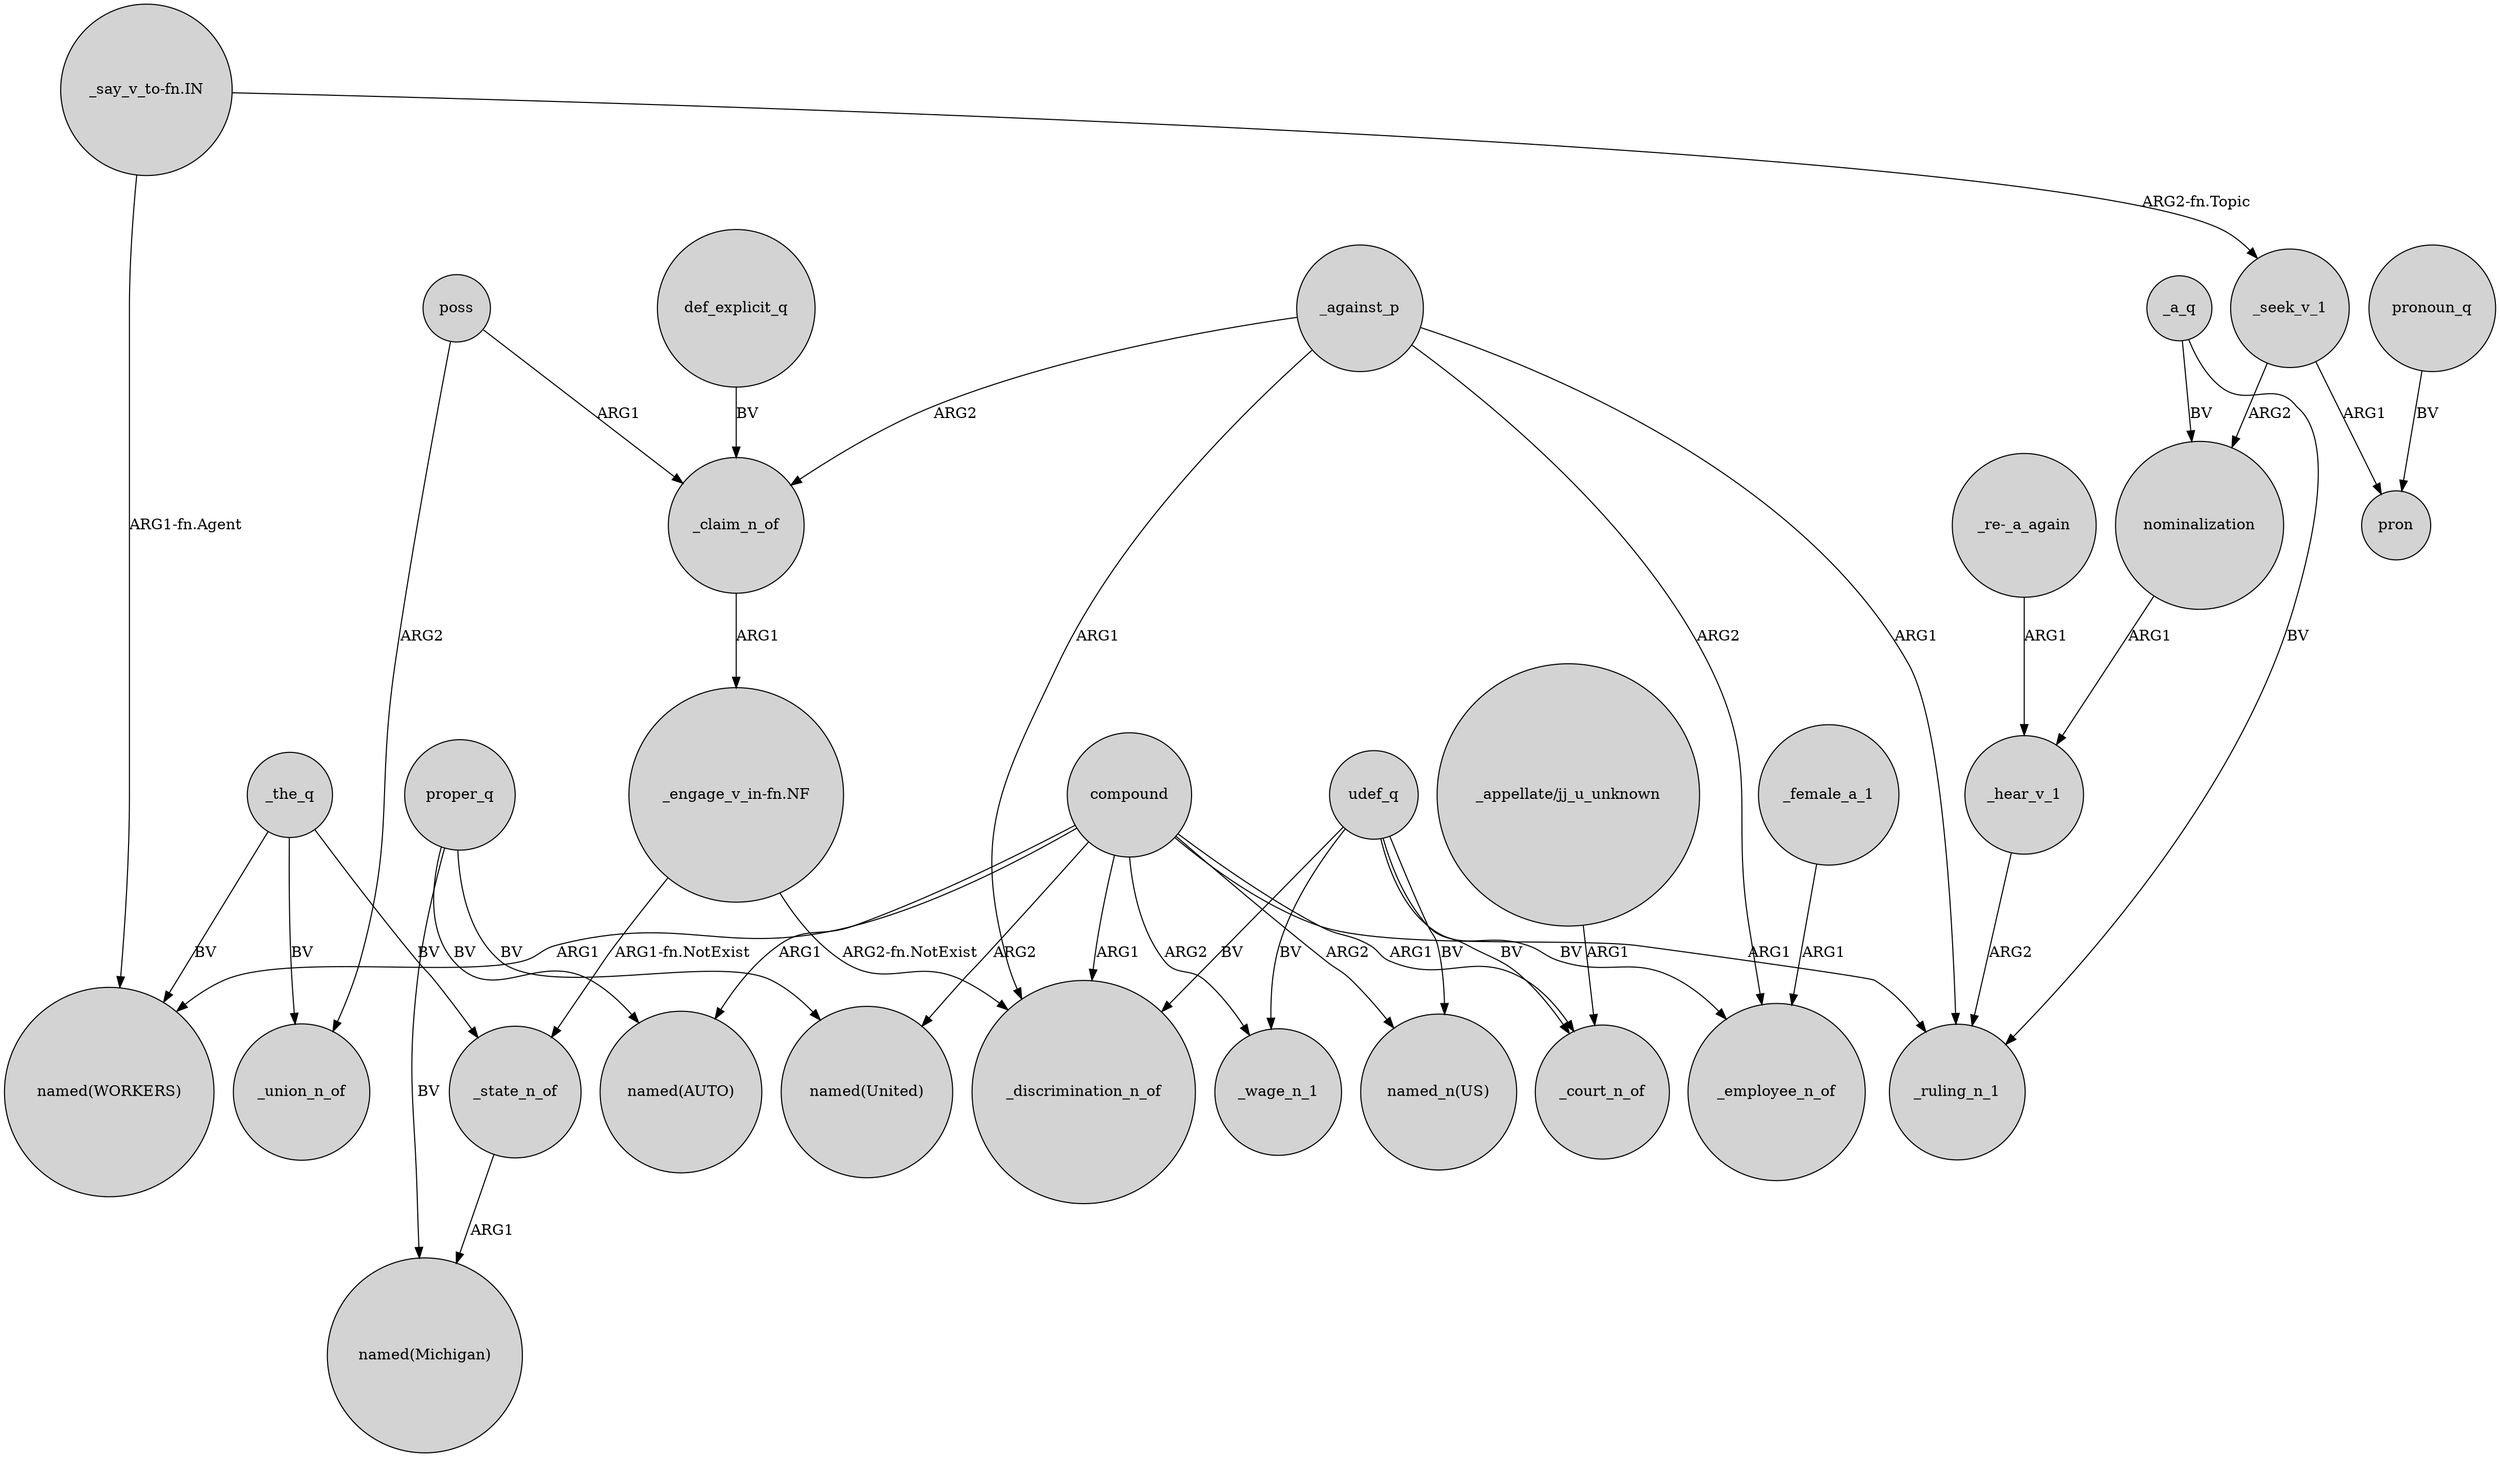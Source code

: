 digraph {
	node [shape=circle style=filled]
	_seek_v_1 -> nominalization [label=ARG2]
	proper_q -> "named(AUTO)" [label=BV]
	udef_q -> "named_n(US)" [label=BV]
	udef_q -> _wage_n_1 [label=BV]
	udef_q -> _employee_n_of [label=BV]
	"_re-_a_again" -> _hear_v_1 [label=ARG1]
	nominalization -> _hear_v_1 [label=ARG1]
	udef_q -> _court_n_of [label=BV]
	compound -> _wage_n_1 [label=ARG2]
	_the_q -> _union_n_of [label=BV]
	_a_q -> nominalization [label=BV]
	_state_n_of -> "named(Michigan)" [label=ARG1]
	poss -> _union_n_of [label=ARG2]
	_the_q -> _state_n_of [label=BV]
	compound -> "named_n(US)" [label=ARG2]
	"_engage_v_in-fn.NF" -> _discrimination_n_of [label="ARG2-fn.NotExist"]
	_against_p -> _discrimination_n_of [label=ARG1]
	"_say_v_to-fn.IN" -> "named(WORKERS)" [label="ARG1-fn.Agent"]
	_against_p -> _employee_n_of [label=ARG2]
	pronoun_q -> pron [label=BV]
	_female_a_1 -> _employee_n_of [label=ARG1]
	poss -> _claim_n_of [label=ARG1]
	compound -> _ruling_n_1 [label=ARG1]
	proper_q -> "named(Michigan)" [label=BV]
	"_say_v_to-fn.IN" -> _seek_v_1 [label="ARG2-fn.Topic"]
	"_engage_v_in-fn.NF" -> _state_n_of [label="ARG1-fn.NotExist"]
	_the_q -> "named(WORKERS)" [label=BV]
	_seek_v_1 -> pron [label=ARG1]
	_against_p -> _ruling_n_1 [label=ARG1]
	"_appellate/jj_u_unknown" -> _court_n_of [label=ARG1]
	_claim_n_of -> "_engage_v_in-fn.NF" [label=ARG1]
	proper_q -> "named(United)" [label=BV]
	def_explicit_q -> _claim_n_of [label=BV]
	_hear_v_1 -> _ruling_n_1 [label=ARG2]
	_a_q -> _ruling_n_1 [label=BV]
	udef_q -> _discrimination_n_of [label=BV]
	compound -> "named(AUTO)" [label=ARG1]
	_against_p -> _claim_n_of [label=ARG2]
	compound -> "named(United)" [label=ARG2]
	compound -> _discrimination_n_of [label=ARG1]
	compound -> "named(WORKERS)" [label=ARG1]
	compound -> _court_n_of [label=ARG1]
}
